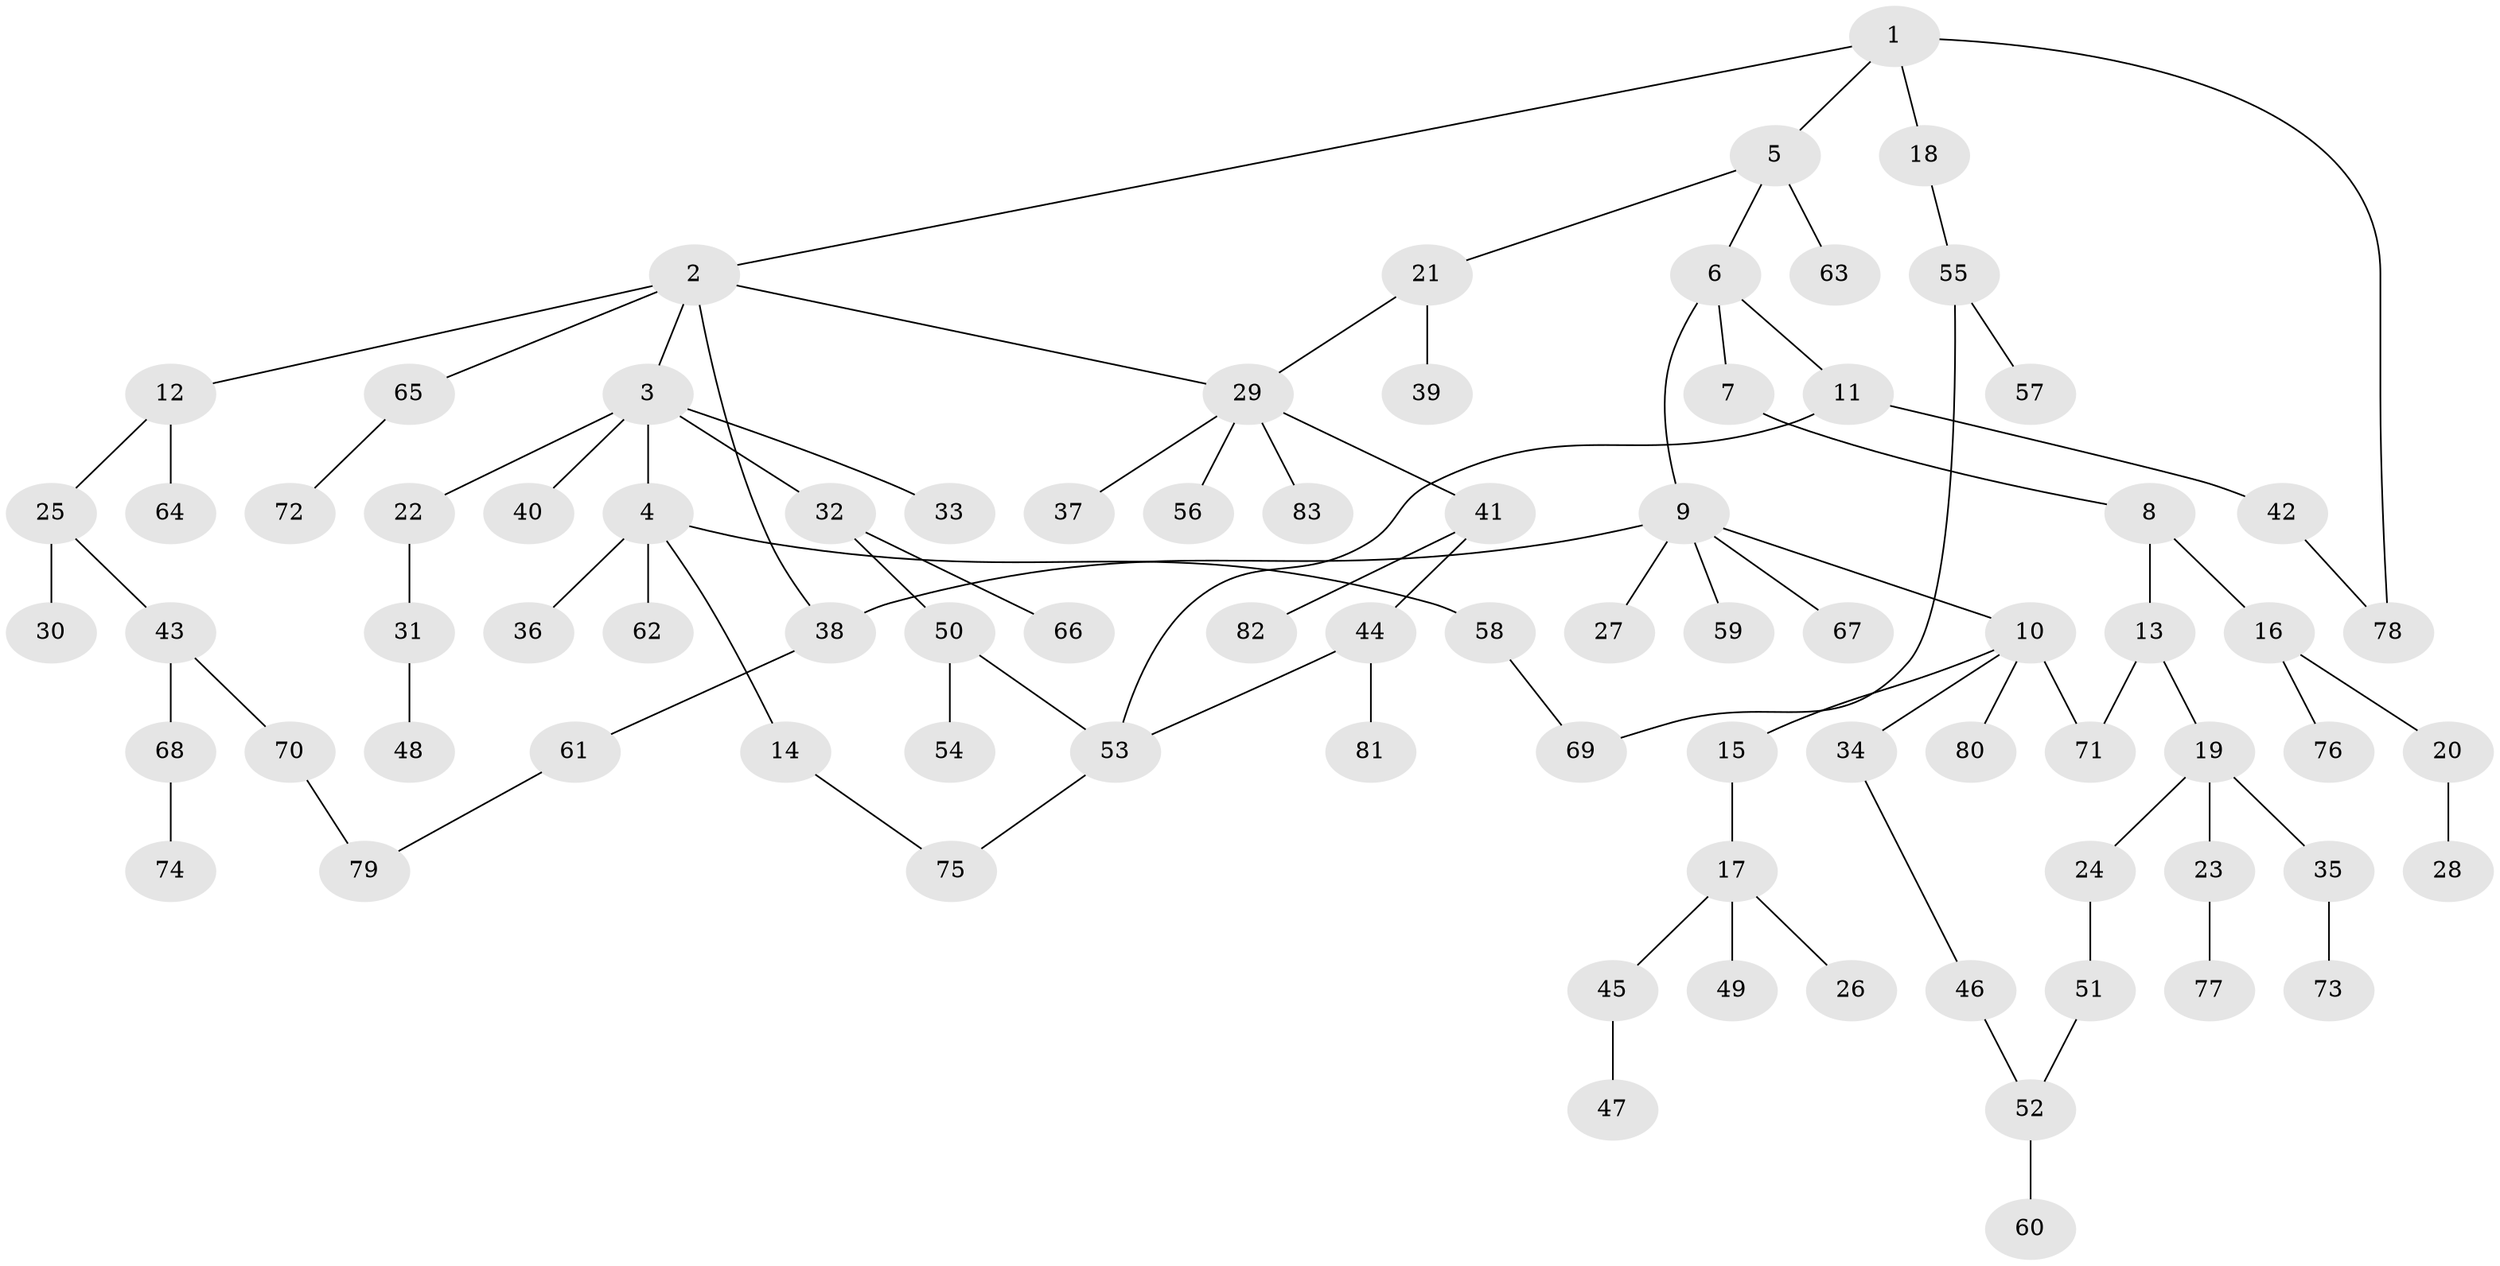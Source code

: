 // Generated by graph-tools (version 1.1) at 2025/10/02/27/25 16:10:55]
// undirected, 83 vertices, 92 edges
graph export_dot {
graph [start="1"]
  node [color=gray90,style=filled];
  1;
  2;
  3;
  4;
  5;
  6;
  7;
  8;
  9;
  10;
  11;
  12;
  13;
  14;
  15;
  16;
  17;
  18;
  19;
  20;
  21;
  22;
  23;
  24;
  25;
  26;
  27;
  28;
  29;
  30;
  31;
  32;
  33;
  34;
  35;
  36;
  37;
  38;
  39;
  40;
  41;
  42;
  43;
  44;
  45;
  46;
  47;
  48;
  49;
  50;
  51;
  52;
  53;
  54;
  55;
  56;
  57;
  58;
  59;
  60;
  61;
  62;
  63;
  64;
  65;
  66;
  67;
  68;
  69;
  70;
  71;
  72;
  73;
  74;
  75;
  76;
  77;
  78;
  79;
  80;
  81;
  82;
  83;
  1 -- 2;
  1 -- 5;
  1 -- 18;
  1 -- 78;
  2 -- 3;
  2 -- 12;
  2 -- 65;
  2 -- 29;
  2 -- 38;
  3 -- 4;
  3 -- 22;
  3 -- 32;
  3 -- 33;
  3 -- 40;
  4 -- 14;
  4 -- 36;
  4 -- 58;
  4 -- 62;
  5 -- 6;
  5 -- 21;
  5 -- 63;
  6 -- 7;
  6 -- 9;
  6 -- 11;
  7 -- 8;
  8 -- 13;
  8 -- 16;
  9 -- 10;
  9 -- 27;
  9 -- 38;
  9 -- 59;
  9 -- 67;
  10 -- 15;
  10 -- 34;
  10 -- 71;
  10 -- 80;
  11 -- 42;
  11 -- 53;
  12 -- 25;
  12 -- 64;
  13 -- 19;
  13 -- 71;
  14 -- 75;
  15 -- 17;
  16 -- 20;
  16 -- 76;
  17 -- 26;
  17 -- 45;
  17 -- 49;
  18 -- 55;
  19 -- 23;
  19 -- 24;
  19 -- 35;
  20 -- 28;
  21 -- 29;
  21 -- 39;
  22 -- 31;
  23 -- 77;
  24 -- 51;
  25 -- 30;
  25 -- 43;
  29 -- 37;
  29 -- 41;
  29 -- 56;
  29 -- 83;
  31 -- 48;
  32 -- 50;
  32 -- 66;
  34 -- 46;
  35 -- 73;
  38 -- 61;
  41 -- 44;
  41 -- 82;
  42 -- 78;
  43 -- 68;
  43 -- 70;
  44 -- 81;
  44 -- 53;
  45 -- 47;
  46 -- 52;
  50 -- 53;
  50 -- 54;
  51 -- 52;
  52 -- 60;
  53 -- 75;
  55 -- 57;
  55 -- 69;
  58 -- 69;
  61 -- 79;
  65 -- 72;
  68 -- 74;
  70 -- 79;
}

